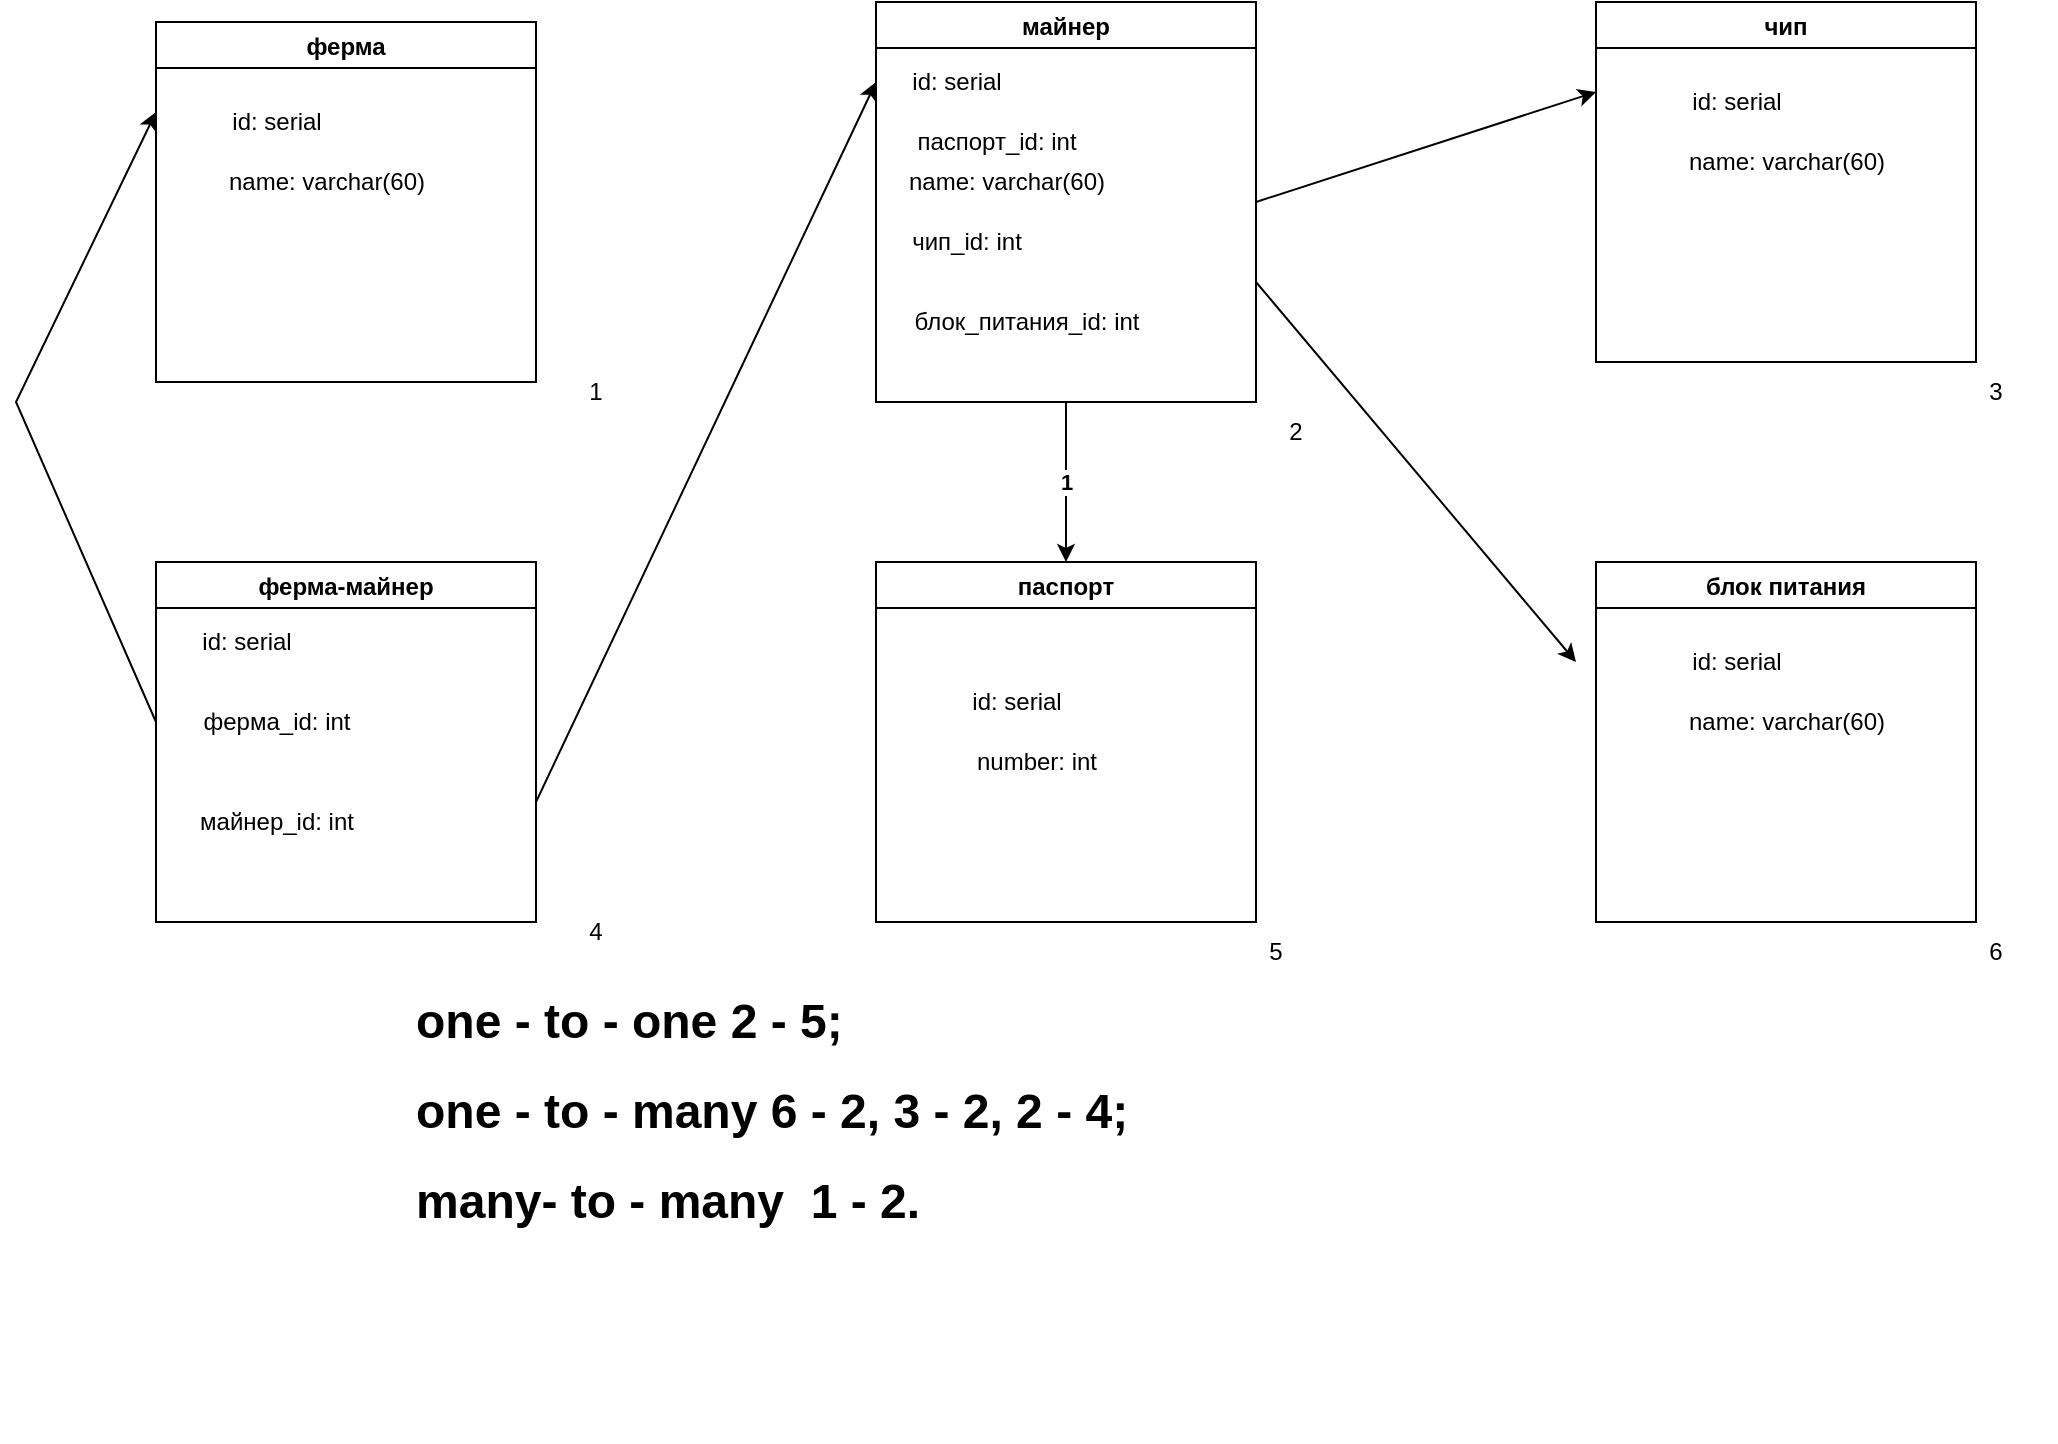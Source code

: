 <mxfile version="15.5.7" type="device"><diagram id="awUubsAx7q5WBd1w2kPN" name="Page-1"><mxGraphModel dx="1343" dy="525" grid="1" gridSize="10" guides="1" tooltips="1" connect="1" arrows="1" fold="1" page="1" pageScale="1" pageWidth="1100" pageHeight="850" math="0" shadow="0"><root><mxCell id="0"/><mxCell id="1" parent="0"/><mxCell id="qKbs1z4I9eQtX8YudKv--14" value="ферма-майнер" style="swimlane;" parent="1" vertex="1"><mxGeometry x="90" y="320" width="190" height="180" as="geometry"/></mxCell><mxCell id="qKbs1z4I9eQtX8YudKv--15" value="майнер_id: int" style="text;html=1;align=center;verticalAlign=middle;resizable=0;points=[];autosize=1;strokeColor=none;fillColor=none;" parent="qKbs1z4I9eQtX8YudKv--14" vertex="1"><mxGeometry x="15" y="120" width="90" height="20" as="geometry"/></mxCell><mxCell id="qKbs1z4I9eQtX8YudKv--16" value="ферма_id: int" style="text;html=1;align=center;verticalAlign=middle;resizable=0;points=[];autosize=1;strokeColor=none;fillColor=none;" parent="qKbs1z4I9eQtX8YudKv--14" vertex="1"><mxGeometry x="15" y="70" width="90" height="20" as="geometry"/></mxCell><mxCell id="qKbs1z4I9eQtX8YudKv--18" value="id: serial" style="text;html=1;align=center;verticalAlign=middle;resizable=0;points=[];autosize=1;strokeColor=none;fillColor=none;" parent="qKbs1z4I9eQtX8YudKv--14" vertex="1"><mxGeometry x="15" y="30" width="60" height="20" as="geometry"/></mxCell><mxCell id="qKbs1z4I9eQtX8YudKv--19" value="" style="endArrow=classic;html=1;rounded=0;" parent="1" edge="1"><mxGeometry width="50" height="50" relative="1" as="geometry"><mxPoint x="280" y="440" as="sourcePoint"/><mxPoint x="450" y="80" as="targetPoint"/></mxGeometry></mxCell><mxCell id="FI31NmtKqY1TOGsH9NgN-4" value="майнер" style="swimlane;" parent="1" vertex="1"><mxGeometry x="450" y="40" width="190" height="200" as="geometry"/></mxCell><mxCell id="qKbs1z4I9eQtX8YudKv--1" value="id: serial" style="text;html=1;align=center;verticalAlign=middle;resizable=0;points=[];autosize=1;strokeColor=none;fillColor=none;" parent="FI31NmtKqY1TOGsH9NgN-4" vertex="1"><mxGeometry x="10" y="30" width="60" height="20" as="geometry"/></mxCell><mxCell id="qKbs1z4I9eQtX8YudKv--9" value="name: varchar(60)" style="text;html=1;align=center;verticalAlign=middle;resizable=0;points=[];autosize=1;strokeColor=none;fillColor=none;" parent="FI31NmtKqY1TOGsH9NgN-4" vertex="1"><mxGeometry x="10" y="80" width="110" height="20" as="geometry"/></mxCell><mxCell id="qKbs1z4I9eQtX8YudKv--12" value="блок_питания_id: int" style="text;html=1;align=center;verticalAlign=middle;resizable=0;points=[];autosize=1;strokeColor=none;fillColor=none;" parent="FI31NmtKqY1TOGsH9NgN-4" vertex="1"><mxGeometry x="10" y="150" width="130" height="20" as="geometry"/></mxCell><mxCell id="qKbs1z4I9eQtX8YudKv--13" value="чип_id: int" style="text;html=1;align=center;verticalAlign=middle;resizable=0;points=[];autosize=1;strokeColor=none;fillColor=none;" parent="FI31NmtKqY1TOGsH9NgN-4" vertex="1"><mxGeometry x="10" y="110" width="70" height="20" as="geometry"/></mxCell><mxCell id="qKbs1z4I9eQtX8YudKv--20" value="паспорт_id: int" style="text;html=1;align=center;verticalAlign=middle;resizable=0;points=[];autosize=1;strokeColor=none;fillColor=none;" parent="FI31NmtKqY1TOGsH9NgN-4" vertex="1"><mxGeometry x="10" y="60" width="100" height="20" as="geometry"/></mxCell><mxCell id="FI31NmtKqY1TOGsH9NgN-5" value="паспорт" style="swimlane;" parent="1" vertex="1"><mxGeometry x="450" y="320" width="190" height="180" as="geometry"/></mxCell><mxCell id="qKbs1z4I9eQtX8YudKv--2" value="number: int" style="text;html=1;align=center;verticalAlign=middle;resizable=0;points=[];autosize=1;strokeColor=none;fillColor=none;" parent="FI31NmtKqY1TOGsH9NgN-5" vertex="1"><mxGeometry x="40" y="90" width="80" height="20" as="geometry"/></mxCell><mxCell id="FI31NmtKqY1TOGsH9NgN-6" value="чип" style="swimlane;" parent="1" vertex="1"><mxGeometry x="810" y="40" width="190" height="180" as="geometry"/></mxCell><mxCell id="qKbs1z4I9eQtX8YudKv--6" value="id: serial" style="text;html=1;align=center;verticalAlign=middle;resizable=0;points=[];autosize=1;strokeColor=none;fillColor=none;" parent="FI31NmtKqY1TOGsH9NgN-6" vertex="1"><mxGeometry x="40" y="40" width="60" height="20" as="geometry"/></mxCell><mxCell id="qKbs1z4I9eQtX8YudKv--8" value="name: varchar(60)" style="text;html=1;align=center;verticalAlign=middle;resizable=0;points=[];autosize=1;strokeColor=none;fillColor=none;" parent="FI31NmtKqY1TOGsH9NgN-6" vertex="1"><mxGeometry x="40" y="70" width="110" height="20" as="geometry"/></mxCell><mxCell id="FI31NmtKqY1TOGsH9NgN-7" value="" style="endArrow=classic;html=1;rounded=0;entryX=0;entryY=0.25;entryDx=0;entryDy=0;" parent="1" edge="1" target="FI31NmtKqY1TOGsH9NgN-6"><mxGeometry x="450" y="40" width="50" height="50" as="geometry"><mxPoint x="640" y="140" as="sourcePoint"/><mxPoint x="810" y="120" as="targetPoint"/></mxGeometry></mxCell><mxCell id="qHBih7czR9qApSDcyGBg-2" value="блок питания" style="swimlane;" parent="1" vertex="1"><mxGeometry x="810" y="320" width="190" height="180" as="geometry"/></mxCell><mxCell id="qKbs1z4I9eQtX8YudKv--4" value="id: serial" style="text;html=1;align=center;verticalAlign=middle;resizable=0;points=[];autosize=1;strokeColor=none;fillColor=none;" parent="qHBih7czR9qApSDcyGBg-2" vertex="1"><mxGeometry x="40" y="40" width="60" height="20" as="geometry"/></mxCell><mxCell id="qKbs1z4I9eQtX8YudKv--10" value="name: varchar(60)" style="text;html=1;align=center;verticalAlign=middle;resizable=0;points=[];autosize=1;strokeColor=none;fillColor=none;" parent="qHBih7czR9qApSDcyGBg-2" vertex="1"><mxGeometry x="40" y="70" width="110" height="20" as="geometry"/></mxCell><mxCell id="qHBih7czR9qApSDcyGBg-3" value="" style="endArrow=classic;html=1;rounded=0;" parent="1" edge="1"><mxGeometry x="450" y="40" width="50" height="50" as="geometry"><mxPoint x="640" y="180" as="sourcePoint"/><mxPoint x="800" y="370" as="targetPoint"/></mxGeometry></mxCell><mxCell id="qHBih7czR9qApSDcyGBg-6" value="1" style="endArrow=classic;html=1;rounded=0;exitX=0.5;exitY=1;exitDx=0;exitDy=0;entryX=0.5;entryY=0;entryDx=0;entryDy=0;fontStyle=1" parent="1" source="FI31NmtKqY1TOGsH9NgN-4" target="FI31NmtKqY1TOGsH9NgN-5" edge="1"><mxGeometry x="450" y="40" as="geometry"><mxPoint x="530" y="240" as="sourcePoint"/><mxPoint x="690" y="240" as="targetPoint"/><Array as="points"><mxPoint x="545" y="270"/></Array><mxPoint as="offset"/></mxGeometry></mxCell><mxCell id="qKbs1z4I9eQtX8YudKv--5" value="id: serial" style="text;html=1;align=center;verticalAlign=middle;resizable=0;points=[];autosize=1;strokeColor=none;fillColor=none;" parent="1" vertex="1"><mxGeometry x="490" y="380" width="60" height="20" as="geometry"/></mxCell><mxCell id="4cnJ4cdb4W6IW6tyhcob-1" value="ферма" style="swimlane;" vertex="1" parent="1"><mxGeometry x="90" y="50" width="190" height="180" as="geometry"/></mxCell><mxCell id="4cnJ4cdb4W6IW6tyhcob-2" value="id: serial" style="text;html=1;align=center;verticalAlign=middle;resizable=0;points=[];autosize=1;strokeColor=none;fillColor=none;" vertex="1" parent="4cnJ4cdb4W6IW6tyhcob-1"><mxGeometry x="30" y="40" width="60" height="20" as="geometry"/></mxCell><mxCell id="4cnJ4cdb4W6IW6tyhcob-3" value="name: varchar(60)" style="text;html=1;align=center;verticalAlign=middle;resizable=0;points=[];autosize=1;strokeColor=none;fillColor=none;" vertex="1" parent="4cnJ4cdb4W6IW6tyhcob-1"><mxGeometry x="30" y="70" width="110" height="20" as="geometry"/></mxCell><mxCell id="4cnJ4cdb4W6IW6tyhcob-7" value="" style="endArrow=classic;html=1;rounded=0;elbow=vertical;entryX=0;entryY=0.25;entryDx=0;entryDy=0;" edge="1" parent="1" target="4cnJ4cdb4W6IW6tyhcob-1"><mxGeometry width="50" height="50" relative="1" as="geometry"><mxPoint x="90" y="400" as="sourcePoint"/><mxPoint x="570" y="250" as="targetPoint"/><Array as="points"><mxPoint x="20" y="240"/></Array></mxGeometry></mxCell><mxCell id="4cnJ4cdb4W6IW6tyhcob-9" value="&lt;h1&gt;one - to - one 2 - 5;&lt;/h1&gt;&lt;h1&gt;one - to - many 6 - 2, 3 - 2, 2 - 4;&lt;/h1&gt;&lt;div&gt;&lt;h1&gt;many- to - many&amp;nbsp; 1 - 2.&lt;/h1&gt;&lt;/div&gt;&lt;div&gt;&lt;br&gt;&lt;/div&gt;" style="text;html=1;strokeColor=none;fillColor=none;spacing=5;spacingTop=-20;whiteSpace=wrap;overflow=hidden;rounded=0;" vertex="1" parent="1"><mxGeometry x="215" y="530" width="445" height="230" as="geometry"/></mxCell><mxCell id="4cnJ4cdb4W6IW6tyhcob-10" value="1" style="text;html=1;strokeColor=none;fillColor=none;align=center;verticalAlign=middle;whiteSpace=wrap;rounded=0;" vertex="1" parent="1"><mxGeometry x="280" y="220" width="60" height="30" as="geometry"/></mxCell><mxCell id="4cnJ4cdb4W6IW6tyhcob-11" value="6" style="text;html=1;strokeColor=none;fillColor=none;align=center;verticalAlign=middle;whiteSpace=wrap;rounded=0;" vertex="1" parent="1"><mxGeometry x="980" y="500" width="60" height="30" as="geometry"/></mxCell><mxCell id="4cnJ4cdb4W6IW6tyhcob-12" value="3" style="text;html=1;strokeColor=none;fillColor=none;align=center;verticalAlign=middle;whiteSpace=wrap;rounded=0;" vertex="1" parent="1"><mxGeometry x="980" y="220" width="60" height="30" as="geometry"/></mxCell><mxCell id="4cnJ4cdb4W6IW6tyhcob-13" value="5" style="text;html=1;strokeColor=none;fillColor=none;align=center;verticalAlign=middle;whiteSpace=wrap;rounded=0;" vertex="1" parent="1"><mxGeometry x="620" y="500" width="60" height="30" as="geometry"/></mxCell><mxCell id="4cnJ4cdb4W6IW6tyhcob-14" value="2" style="text;html=1;strokeColor=none;fillColor=none;align=center;verticalAlign=middle;whiteSpace=wrap;rounded=0;" vertex="1" parent="1"><mxGeometry x="630" y="240" width="60" height="30" as="geometry"/></mxCell><mxCell id="4cnJ4cdb4W6IW6tyhcob-15" value="4" style="text;html=1;strokeColor=none;fillColor=none;align=center;verticalAlign=middle;whiteSpace=wrap;rounded=0;" vertex="1" parent="1"><mxGeometry x="280" y="490" width="60" height="30" as="geometry"/></mxCell></root></mxGraphModel></diagram></mxfile>